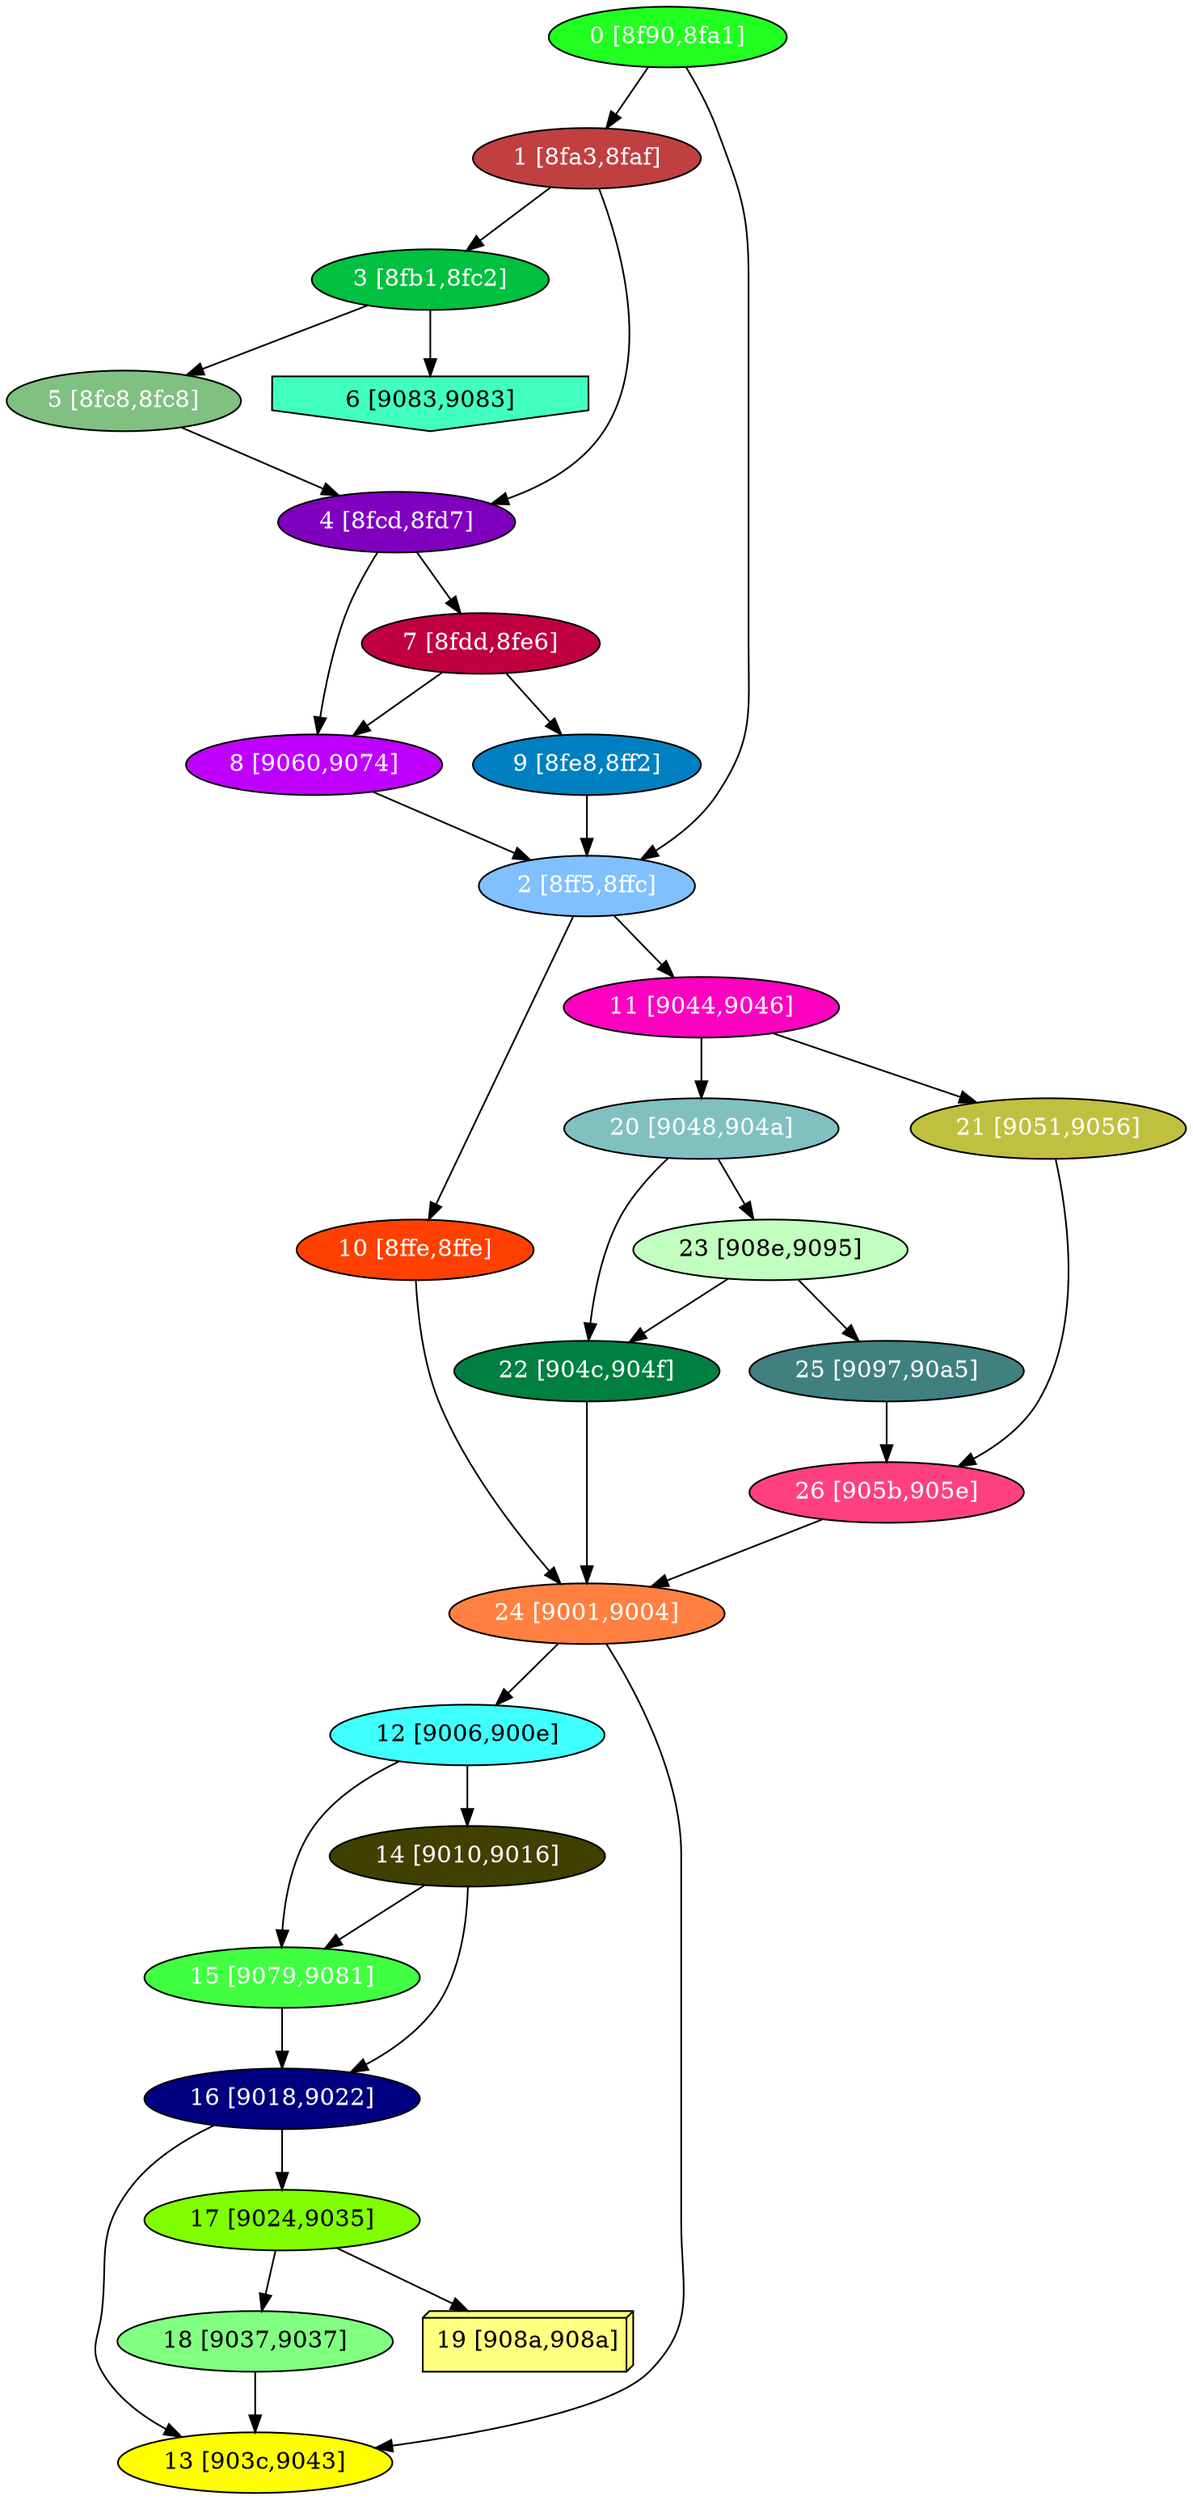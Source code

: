 diGraph libnss3{
	libnss3_0  [style=filled fillcolor="#20FF20" fontcolor="#ffffff" shape=oval label="0 [8f90,8fa1]"]
	libnss3_1  [style=filled fillcolor="#C04040" fontcolor="#ffffff" shape=oval label="1 [8fa3,8faf]"]
	libnss3_2  [style=filled fillcolor="#80C0FF" fontcolor="#ffffff" shape=oval label="2 [8ff5,8ffc]"]
	libnss3_3  [style=filled fillcolor="#00C040" fontcolor="#ffffff" shape=oval label="3 [8fb1,8fc2]"]
	libnss3_4  [style=filled fillcolor="#8000C0" fontcolor="#ffffff" shape=oval label="4 [8fcd,8fd7]"]
	libnss3_5  [style=filled fillcolor="#80C080" fontcolor="#ffffff" shape=oval label="5 [8fc8,8fc8]"]
	libnss3_6  [style=filled fillcolor="#40FFC0" fontcolor="#000000" shape=invhouse label="6 [9083,9083]"]
	libnss3_7  [style=filled fillcolor="#C00040" fontcolor="#ffffff" shape=oval label="7 [8fdd,8fe6]"]
	libnss3_8  [style=filled fillcolor="#C000FF" fontcolor="#ffffff" shape=oval label="8 [9060,9074]"]
	libnss3_9  [style=filled fillcolor="#0080C0" fontcolor="#ffffff" shape=oval label="9 [8fe8,8ff2]"]
	libnss3_a  [style=filled fillcolor="#FF4000" fontcolor="#ffffff" shape=oval label="10 [8ffe,8ffe]"]
	libnss3_b  [style=filled fillcolor="#FF00C0" fontcolor="#ffffff" shape=oval label="11 [9044,9046]"]
	libnss3_c  [style=filled fillcolor="#40FFFF" fontcolor="#000000" shape=oval label="12 [9006,900e]"]
	libnss3_d  [style=filled fillcolor="#FFFF00" fontcolor="#000000" shape=oval label="13 [903c,9043]"]
	libnss3_e  [style=filled fillcolor="#404000" fontcolor="#ffffff" shape=oval label="14 [9010,9016]"]
	libnss3_f  [style=filled fillcolor="#40FF40" fontcolor="#ffffff" shape=oval label="15 [9079,9081]"]
	libnss3_10  [style=filled fillcolor="#000080" fontcolor="#ffffff" shape=oval label="16 [9018,9022]"]
	libnss3_11  [style=filled fillcolor="#80FF00" fontcolor="#000000" shape=oval label="17 [9024,9035]"]
	libnss3_12  [style=filled fillcolor="#80FF80" fontcolor="#000000" shape=oval label="18 [9037,9037]"]
	libnss3_13  [style=filled fillcolor="#FFFF80" fontcolor="#000000" shape=box3d label="19 [908a,908a]"]
	libnss3_14  [style=filled fillcolor="#80C0C0" fontcolor="#ffffff" shape=oval label="20 [9048,904a]"]
	libnss3_15  [style=filled fillcolor="#C0C040" fontcolor="#ffffff" shape=oval label="21 [9051,9056]"]
	libnss3_16  [style=filled fillcolor="#008040" fontcolor="#ffffff" shape=oval label="22 [904c,904f]"]
	libnss3_17  [style=filled fillcolor="#C0FFC0" fontcolor="#000000" shape=oval label="23 [908e,9095]"]
	libnss3_18  [style=filled fillcolor="#FF8040" fontcolor="#ffffff" shape=oval label="24 [9001,9004]"]
	libnss3_19  [style=filled fillcolor="#408080" fontcolor="#ffffff" shape=oval label="25 [9097,90a5]"]
	libnss3_1a  [style=filled fillcolor="#FF4080" fontcolor="#ffffff" shape=oval label="26 [905b,905e]"]

	libnss3_0 -> libnss3_1
	libnss3_0 -> libnss3_2
	libnss3_1 -> libnss3_3
	libnss3_1 -> libnss3_4
	libnss3_2 -> libnss3_a
	libnss3_2 -> libnss3_b
	libnss3_3 -> libnss3_5
	libnss3_3 -> libnss3_6
	libnss3_4 -> libnss3_7
	libnss3_4 -> libnss3_8
	libnss3_5 -> libnss3_4
	libnss3_7 -> libnss3_8
	libnss3_7 -> libnss3_9
	libnss3_8 -> libnss3_2
	libnss3_9 -> libnss3_2
	libnss3_a -> libnss3_18
	libnss3_b -> libnss3_14
	libnss3_b -> libnss3_15
	libnss3_c -> libnss3_e
	libnss3_c -> libnss3_f
	libnss3_e -> libnss3_f
	libnss3_e -> libnss3_10
	libnss3_f -> libnss3_10
	libnss3_10 -> libnss3_d
	libnss3_10 -> libnss3_11
	libnss3_11 -> libnss3_12
	libnss3_11 -> libnss3_13
	libnss3_12 -> libnss3_d
	libnss3_14 -> libnss3_16
	libnss3_14 -> libnss3_17
	libnss3_15 -> libnss3_1a
	libnss3_16 -> libnss3_18
	libnss3_17 -> libnss3_16
	libnss3_17 -> libnss3_19
	libnss3_18 -> libnss3_c
	libnss3_18 -> libnss3_d
	libnss3_19 -> libnss3_1a
	libnss3_1a -> libnss3_18
}